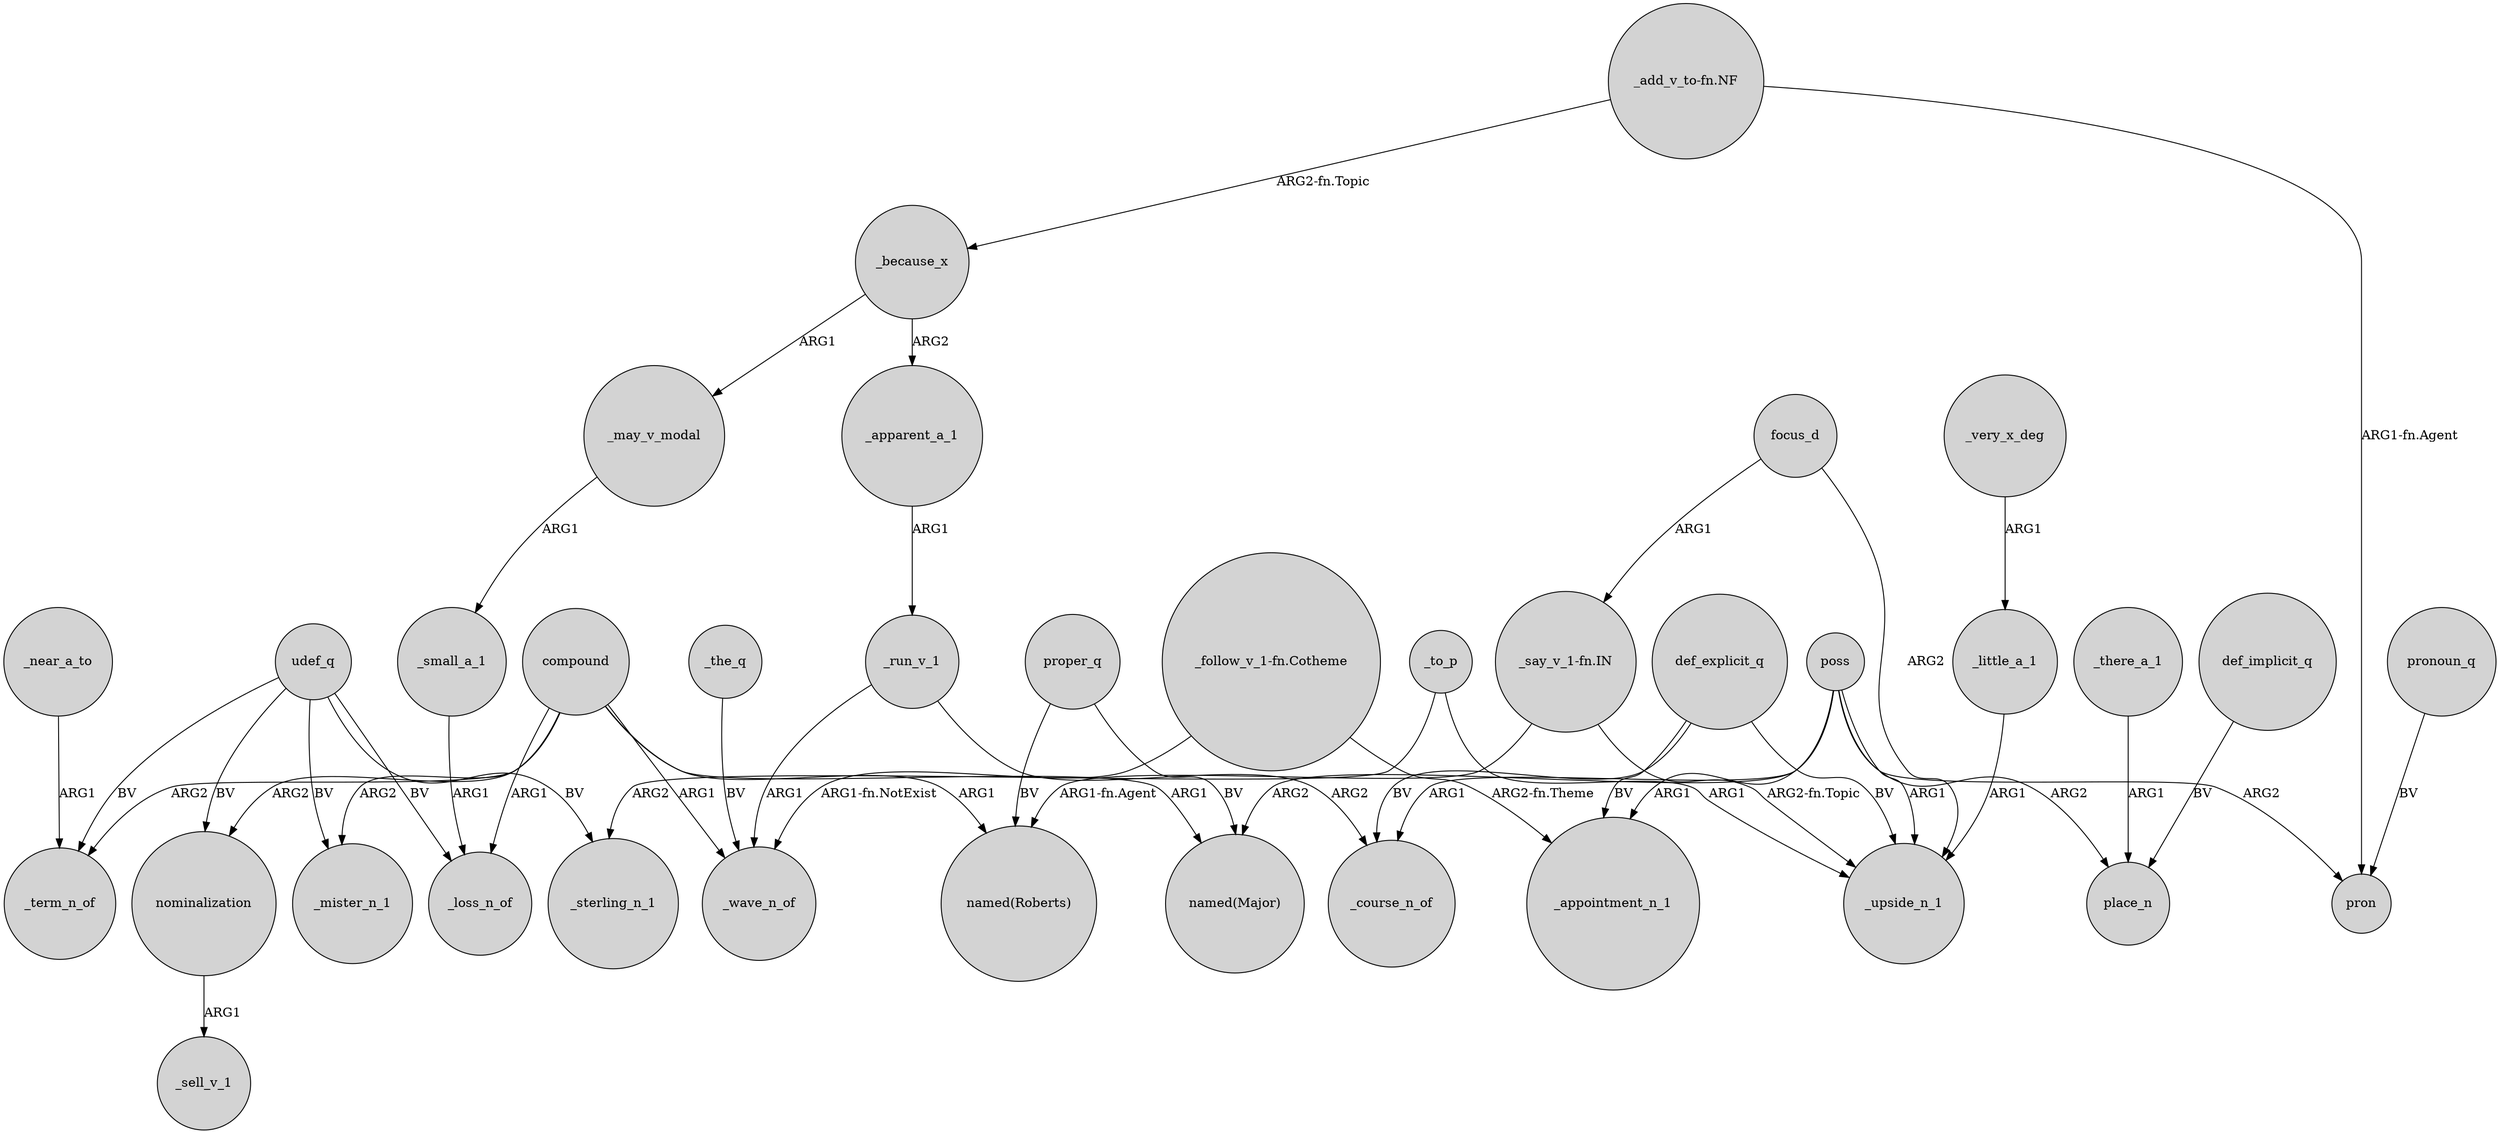 digraph {
	node [shape=circle style=filled]
	"_follow_v_1-fn.Cotheme" -> _wave_n_of [label="ARG1-fn.NotExist"]
	_to_p -> _upside_n_1 [label=ARG1]
	poss -> place_n [label=ARG2]
	_the_q -> _wave_n_of [label=BV]
	nominalization -> _sell_v_1 [label=ARG1]
	"_follow_v_1-fn.Cotheme" -> _appointment_n_1 [label="ARG2-fn.Theme"]
	"_add_v_to-fn.NF" -> _because_x [label="ARG2-fn.Topic"]
	"_say_v_1-fn.IN" -> _upside_n_1 [label="ARG2-fn.Topic"]
	focus_d -> _upside_n_1 [label=ARG2]
	focus_d -> "_say_v_1-fn.IN" [label=ARG1]
	poss -> pron [label=ARG2]
	_because_x -> _may_v_modal [label=ARG1]
	compound -> _term_n_of [label=ARG2]
	compound -> _mister_n_1 [label=ARG2]
	proper_q -> "named(Major)" [label=BV]
	_to_p -> _sterling_n_1 [label=ARG2]
	udef_q -> _mister_n_1 [label=BV]
	_apparent_a_1 -> _run_v_1 [label=ARG1]
	def_implicit_q -> place_n [label=BV]
	compound -> nominalization [label=ARG2]
	poss -> _upside_n_1 [label=ARG1]
	proper_q -> "named(Roberts)" [label=BV]
	def_explicit_q -> _course_n_of [label=BV]
	compound -> _wave_n_of [label=ARG1]
	poss -> _appointment_n_1 [label=ARG1]
	def_explicit_q -> _appointment_n_1 [label=BV]
	poss -> "named(Major)" [label=ARG2]
	pronoun_q -> pron [label=BV]
	_run_v_1 -> _course_n_of [label=ARG2]
	udef_q -> _sterling_n_1 [label=BV]
	_very_x_deg -> _little_a_1 [label=ARG1]
	_small_a_1 -> _loss_n_of [label=ARG1]
	udef_q -> _term_n_of [label=BV]
	def_explicit_q -> _upside_n_1 [label=BV]
	"_say_v_1-fn.IN" -> "named(Roberts)" [label="ARG1-fn.Agent"]
	"_add_v_to-fn.NF" -> pron [label="ARG1-fn.Agent"]
	udef_q -> nominalization [label=BV]
	_little_a_1 -> _upside_n_1 [label=ARG1]
	_near_a_to -> _term_n_of [label=ARG1]
	compound -> _loss_n_of [label=ARG1]
	_run_v_1 -> _wave_n_of [label=ARG1]
	poss -> _course_n_of [label=ARG1]
	_because_x -> _apparent_a_1 [label=ARG2]
	compound -> "named(Major)" [label=ARG1]
	_may_v_modal -> _small_a_1 [label=ARG1]
	_there_a_1 -> place_n [label=ARG1]
	udef_q -> _loss_n_of [label=BV]
	compound -> "named(Roberts)" [label=ARG1]
}
